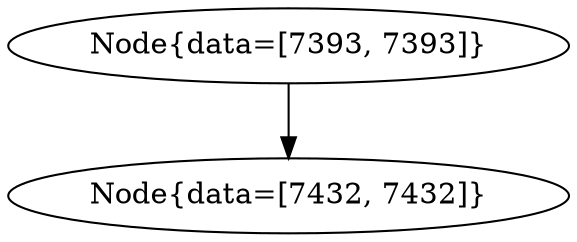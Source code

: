 digraph G{
368297851 [label="Node{data=[7393, 7393]}"]
368297851 -> 57934142
57934142 [label="Node{data=[7432, 7432]}"]
}